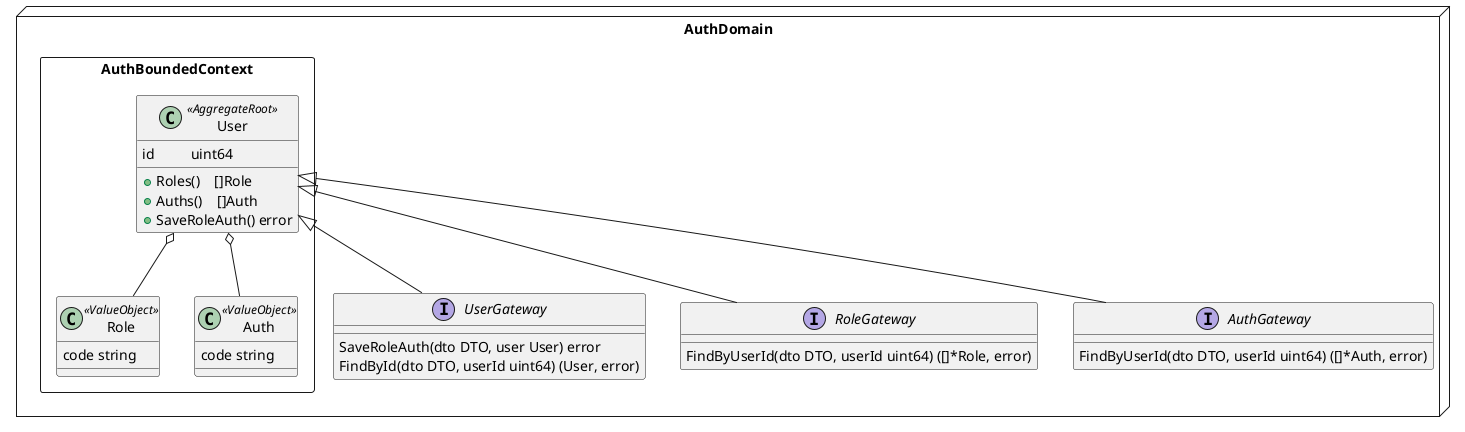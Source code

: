 @startuml
namespace AuthDomain<<Node>>{
    namespace AuthBoundedContext<<Rectangle>>{
        class User<<AggregateRoot>>{
            id          uint64
            +Roles()    []Role
            +Auths()    []Auth
            +SaveRoleAuth() error
        }
        class Role<<ValueObject>>{
            code string
        }
        class Auth<<ValueObject>>{
            code string
        }
        User o-- Role
        User o-- Auth
        User <|-- AuthDomain.UserGateway
        User <|-- AuthDomain.RoleGateway
        User <|-- AuthDomain.AuthGateway
    }
    interface UserGateway{
    	SaveRoleAuth(dto DTO, user User) error
    	FindById(dto DTO, userId uint64) (User, error)
    }
    interface RoleGateway{
        FindByUserId(dto DTO, userId uint64) ([]*Role, error)
    }
    interface AuthGateway{
        FindByUserId(dto DTO, userId uint64) ([]*Auth, error)
    }
}
@enduml